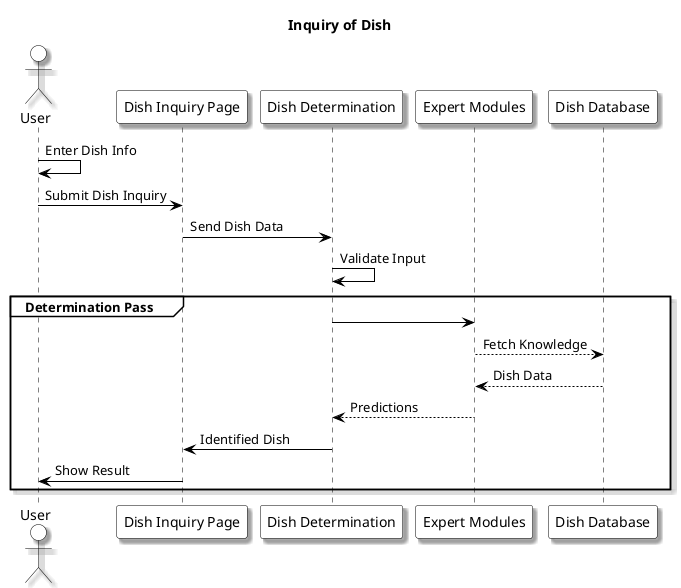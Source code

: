 @startuml
title Inquiry of Dish

' ----- General Diagram Settings -----
skinparam backgroundColor white
skinparam shadowing true

' ----- Sequence/Lifeline Settings -----
skinparam sequence {
  ArrowColor black
  LifeLineBorderColor black
  LifeLineBackgroundColor white
  LifeLineStyle dotted
  ParticipantBorderColor black
  ParticipantBackgroundColor #ECE9F7  ' Light purple fill
  ActorBorderColor black
  ActorBackgroundColor #ECE9F7        ' Light purple fill for actor

  ' Group box styling for "Determination Pass"
  GroupBorderColor black
  GroupBackgroundColor white
  GroupTitleBackgroundColor white
}

' Define participants in left-to-right order
actor "User" as U
participant "Dish Inquiry Page" as DIP
participant "Dish Determination" as DD
participant "Expert Modules" as EM
participant "Dish Database" as DB

' ----- Outside Determination Pass -----
U -> U: Enter Dish Info
U -> DIP: Submit Dish Inquiry
DIP -> DD: Send Dish Data
DD -> DD: Validate Input

' ----- Determination Pass box spanning all participants -----
group Determination Pass
  ' 1) Solid arrow from DD -> EM
  DD -> EM

  ' 2) Dotted arrow from EM -> DB labeled "Fetch Knowledge"
  EM -[#black,dashed]> DB: Fetch Knowledge

  ' 3) Dotted arrow from DB -> EM labeled "Dish Data"
  DB -[#black,dashed]> EM: Dish Data

  ' 4) Dotted arrow from EM -> DD labeled "Predictions"
  EM -[#black,dashed]> DD: Predictions

  ' 5) Solid arrow from DD -> DIP labeled "Identified Dish"
  DD -> DIP: Identified Dish

  ' 6) Solid arrow from DIP -> U labeled "Show Result"
  DIP -> U: Show Result
end

@enduml
